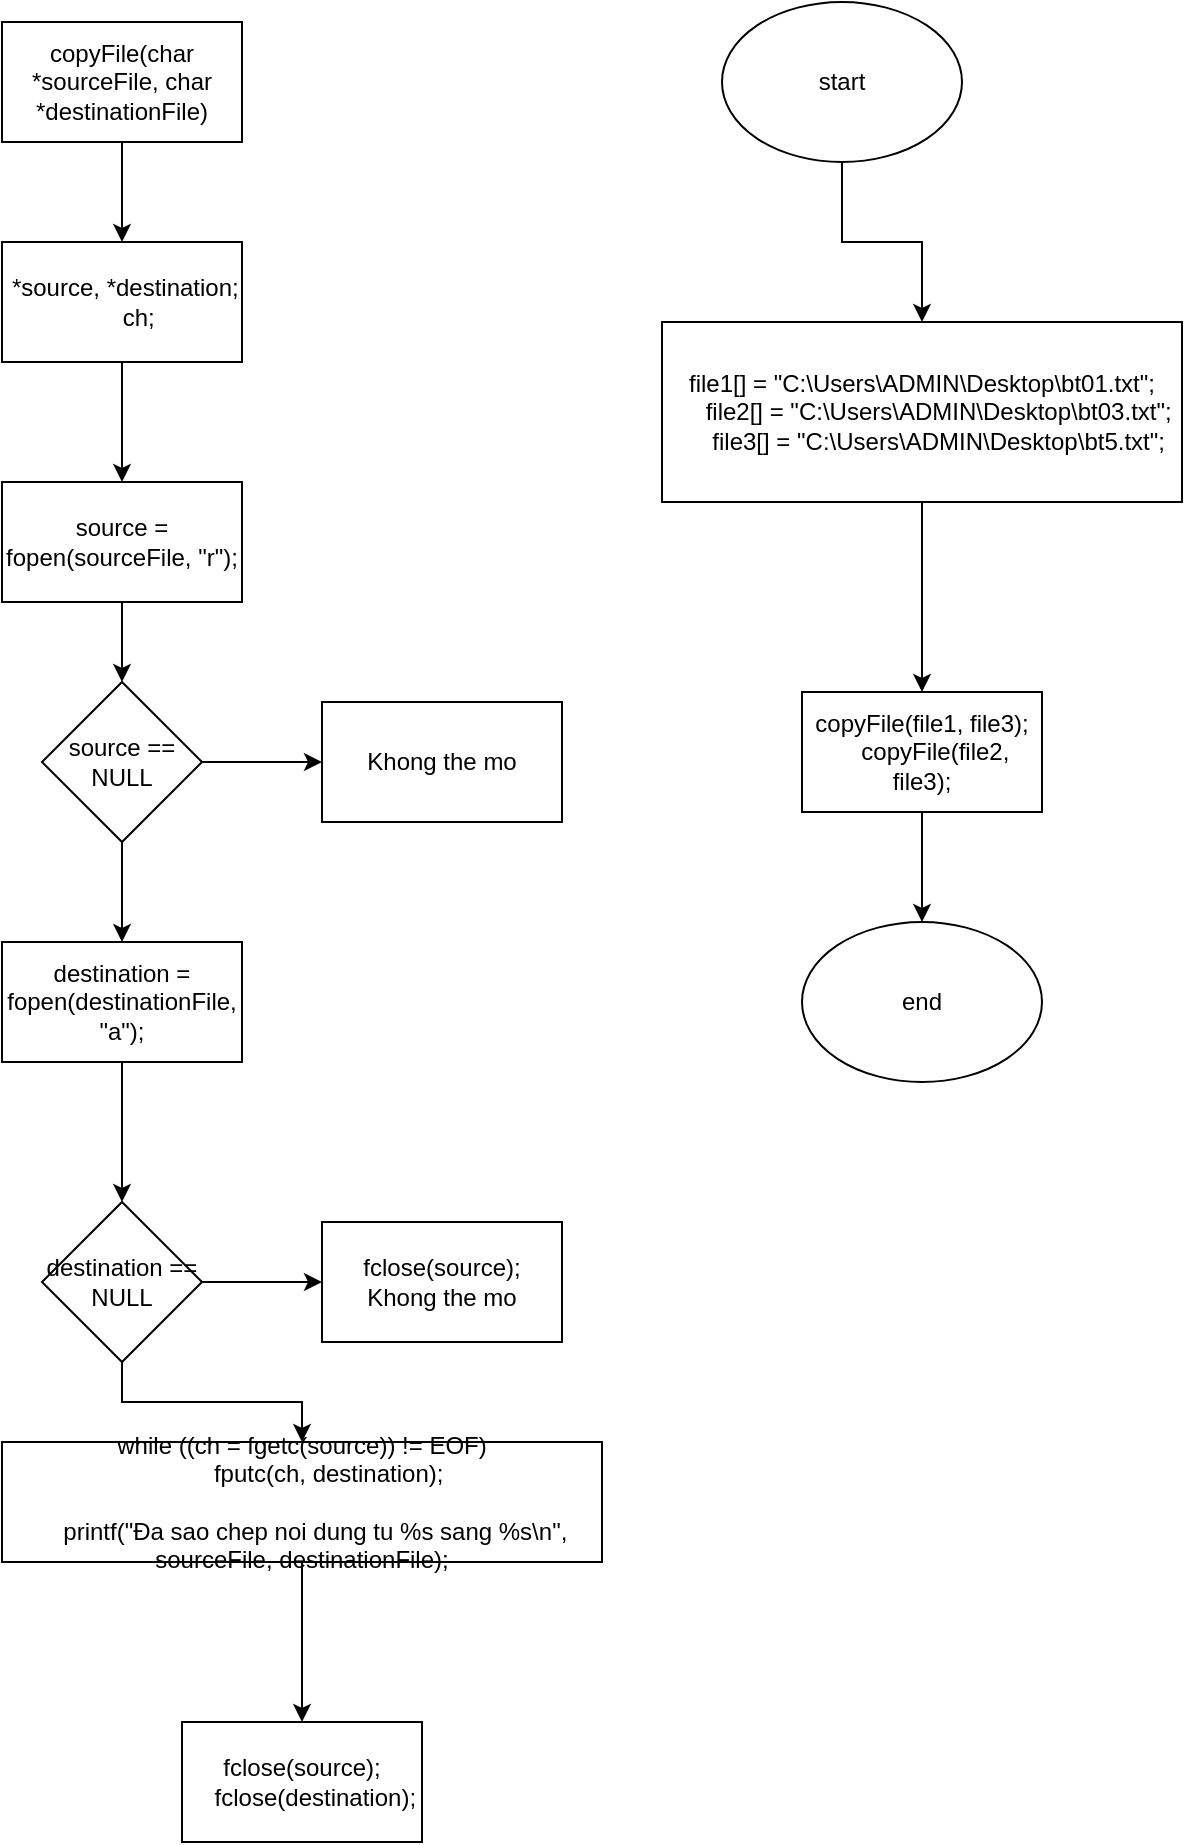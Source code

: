 <mxfile version="22.1.5" type="device">
  <diagram name="Page-1" id="PCEz8etpz5tmlVwOVNh3">
    <mxGraphModel dx="1242" dy="569" grid="1" gridSize="10" guides="1" tooltips="1" connect="1" arrows="1" fold="1" page="1" pageScale="1" pageWidth="850" pageHeight="1100" math="0" shadow="0">
      <root>
        <mxCell id="0" />
        <mxCell id="1" parent="0" />
        <mxCell id="9mMGJOt4Z8hb1-xZozmM-22" value="" style="edgeStyle=orthogonalEdgeStyle;rounded=0;orthogonalLoop=1;jettySize=auto;html=1;" edge="1" parent="1" source="9mMGJOt4Z8hb1-xZozmM-1" target="9mMGJOt4Z8hb1-xZozmM-21">
          <mxGeometry relative="1" as="geometry" />
        </mxCell>
        <mxCell id="9mMGJOt4Z8hb1-xZozmM-1" value="start" style="ellipse;whiteSpace=wrap;html=1;" vertex="1" parent="1">
          <mxGeometry x="530" y="70" width="120" height="80" as="geometry" />
        </mxCell>
        <mxCell id="9mMGJOt4Z8hb1-xZozmM-4" value="" style="edgeStyle=orthogonalEdgeStyle;rounded=0;orthogonalLoop=1;jettySize=auto;html=1;" edge="1" parent="1" source="9mMGJOt4Z8hb1-xZozmM-2" target="9mMGJOt4Z8hb1-xZozmM-3">
          <mxGeometry relative="1" as="geometry" />
        </mxCell>
        <mxCell id="9mMGJOt4Z8hb1-xZozmM-2" value="copyFile(char *sourceFile, char *destinationFile)" style="rounded=0;whiteSpace=wrap;html=1;" vertex="1" parent="1">
          <mxGeometry x="170" y="80" width="120" height="60" as="geometry" />
        </mxCell>
        <mxCell id="9mMGJOt4Z8hb1-xZozmM-6" value="" style="edgeStyle=orthogonalEdgeStyle;rounded=0;orthogonalLoop=1;jettySize=auto;html=1;" edge="1" parent="1" source="9mMGJOt4Z8hb1-xZozmM-3" target="9mMGJOt4Z8hb1-xZozmM-5">
          <mxGeometry relative="1" as="geometry" />
        </mxCell>
        <mxCell id="9mMGJOt4Z8hb1-xZozmM-3" value="&lt;div&gt;&amp;nbsp;*source, *destination;&lt;/div&gt;&lt;div&gt;&amp;nbsp; &amp;nbsp; &amp;nbsp;ch;&lt;/div&gt;" style="whiteSpace=wrap;html=1;rounded=0;" vertex="1" parent="1">
          <mxGeometry x="170" y="190" width="120" height="60" as="geometry" />
        </mxCell>
        <mxCell id="9mMGJOt4Z8hb1-xZozmM-8" value="" style="edgeStyle=orthogonalEdgeStyle;rounded=0;orthogonalLoop=1;jettySize=auto;html=1;" edge="1" parent="1" source="9mMGJOt4Z8hb1-xZozmM-5" target="9mMGJOt4Z8hb1-xZozmM-7">
          <mxGeometry relative="1" as="geometry" />
        </mxCell>
        <mxCell id="9mMGJOt4Z8hb1-xZozmM-5" value="source = fopen(sourceFile, &quot;r&quot;);" style="whiteSpace=wrap;html=1;rounded=0;" vertex="1" parent="1">
          <mxGeometry x="170" y="310" width="120" height="60" as="geometry" />
        </mxCell>
        <mxCell id="9mMGJOt4Z8hb1-xZozmM-10" value="" style="edgeStyle=orthogonalEdgeStyle;rounded=0;orthogonalLoop=1;jettySize=auto;html=1;" edge="1" parent="1" source="9mMGJOt4Z8hb1-xZozmM-7" target="9mMGJOt4Z8hb1-xZozmM-9">
          <mxGeometry relative="1" as="geometry" />
        </mxCell>
        <mxCell id="9mMGJOt4Z8hb1-xZozmM-12" value="" style="edgeStyle=orthogonalEdgeStyle;rounded=0;orthogonalLoop=1;jettySize=auto;html=1;" edge="1" parent="1" source="9mMGJOt4Z8hb1-xZozmM-7" target="9mMGJOt4Z8hb1-xZozmM-11">
          <mxGeometry relative="1" as="geometry" />
        </mxCell>
        <mxCell id="9mMGJOt4Z8hb1-xZozmM-7" value="source == NULL" style="rhombus;whiteSpace=wrap;html=1;rounded=0;" vertex="1" parent="1">
          <mxGeometry x="190" y="410" width="80" height="80" as="geometry" />
        </mxCell>
        <mxCell id="9mMGJOt4Z8hb1-xZozmM-9" value="Khong the mo" style="whiteSpace=wrap;html=1;rounded=0;" vertex="1" parent="1">
          <mxGeometry x="330" y="420" width="120" height="60" as="geometry" />
        </mxCell>
        <mxCell id="9mMGJOt4Z8hb1-xZozmM-14" value="" style="edgeStyle=orthogonalEdgeStyle;rounded=0;orthogonalLoop=1;jettySize=auto;html=1;" edge="1" parent="1" source="9mMGJOt4Z8hb1-xZozmM-11" target="9mMGJOt4Z8hb1-xZozmM-13">
          <mxGeometry relative="1" as="geometry" />
        </mxCell>
        <mxCell id="9mMGJOt4Z8hb1-xZozmM-11" value="destination = fopen(destinationFile, &quot;a&quot;);" style="whiteSpace=wrap;html=1;rounded=0;" vertex="1" parent="1">
          <mxGeometry x="170" y="540" width="120" height="60" as="geometry" />
        </mxCell>
        <mxCell id="9mMGJOt4Z8hb1-xZozmM-16" value="" style="edgeStyle=orthogonalEdgeStyle;rounded=0;orthogonalLoop=1;jettySize=auto;html=1;" edge="1" parent="1" source="9mMGJOt4Z8hb1-xZozmM-13" target="9mMGJOt4Z8hb1-xZozmM-15">
          <mxGeometry relative="1" as="geometry" />
        </mxCell>
        <mxCell id="9mMGJOt4Z8hb1-xZozmM-18" value="" style="edgeStyle=orthogonalEdgeStyle;rounded=0;orthogonalLoop=1;jettySize=auto;html=1;" edge="1" parent="1" source="9mMGJOt4Z8hb1-xZozmM-13" target="9mMGJOt4Z8hb1-xZozmM-17">
          <mxGeometry relative="1" as="geometry" />
        </mxCell>
        <mxCell id="9mMGJOt4Z8hb1-xZozmM-13" value="destination == NULL" style="rhombus;whiteSpace=wrap;html=1;rounded=0;" vertex="1" parent="1">
          <mxGeometry x="190" y="670" width="80" height="80" as="geometry" />
        </mxCell>
        <mxCell id="9mMGJOt4Z8hb1-xZozmM-15" value="fclose(source);&lt;br&gt;Khong the mo" style="whiteSpace=wrap;html=1;rounded=0;" vertex="1" parent="1">
          <mxGeometry x="330" y="680" width="120" height="60" as="geometry" />
        </mxCell>
        <mxCell id="9mMGJOt4Z8hb1-xZozmM-20" value="" style="edgeStyle=orthogonalEdgeStyle;rounded=0;orthogonalLoop=1;jettySize=auto;html=1;" edge="1" parent="1" source="9mMGJOt4Z8hb1-xZozmM-17" target="9mMGJOt4Z8hb1-xZozmM-19">
          <mxGeometry relative="1" as="geometry" />
        </mxCell>
        <mxCell id="9mMGJOt4Z8hb1-xZozmM-17" value="&lt;div&gt;while ((ch = fgetc(source)) != EOF)&lt;/div&gt;&lt;div&gt;&amp;nbsp; &amp;nbsp; &amp;nbsp; &amp;nbsp; fputc(ch, destination);&lt;/div&gt;&lt;div&gt;&lt;br&gt;&lt;/div&gt;&lt;div&gt;&amp;nbsp; &amp;nbsp; printf(&quot;Đa sao chep noi dung tu %s sang %s\n&quot;, sourceFile, destinationFile);&lt;/div&gt;" style="whiteSpace=wrap;html=1;rounded=0;" vertex="1" parent="1">
          <mxGeometry x="170" y="790" width="300" height="60" as="geometry" />
        </mxCell>
        <mxCell id="9mMGJOt4Z8hb1-xZozmM-19" value="&lt;div&gt;fclose(source);&lt;/div&gt;&lt;div&gt;&amp;nbsp; &amp;nbsp; fclose(destination);&lt;/div&gt;" style="whiteSpace=wrap;html=1;rounded=0;" vertex="1" parent="1">
          <mxGeometry x="260" y="930" width="120" height="60" as="geometry" />
        </mxCell>
        <mxCell id="9mMGJOt4Z8hb1-xZozmM-24" value="" style="edgeStyle=orthogonalEdgeStyle;rounded=0;orthogonalLoop=1;jettySize=auto;html=1;" edge="1" parent="1" source="9mMGJOt4Z8hb1-xZozmM-21" target="9mMGJOt4Z8hb1-xZozmM-23">
          <mxGeometry relative="1" as="geometry" />
        </mxCell>
        <mxCell id="9mMGJOt4Z8hb1-xZozmM-21" value="&lt;div&gt;file1[] = &quot;C:\\Users\\ADMIN\\Desktop\\bt01.txt&quot;;&lt;/div&gt;&lt;div&gt;&amp;nbsp; &amp;nbsp; &amp;nbsp;file2[] = &quot;C:\\Users\\ADMIN\\Desktop\\bt03.txt&quot;;&lt;/div&gt;&lt;div&gt;&amp;nbsp; &amp;nbsp; &amp;nbsp;file3[] = &quot;C:\\Users\\ADMIN\\Desktop\\bt5.txt&quot;;&lt;/div&gt;" style="whiteSpace=wrap;html=1;" vertex="1" parent="1">
          <mxGeometry x="500" y="230" width="260" height="90" as="geometry" />
        </mxCell>
        <mxCell id="9mMGJOt4Z8hb1-xZozmM-27" style="edgeStyle=orthogonalEdgeStyle;rounded=0;orthogonalLoop=1;jettySize=auto;html=1;exitX=0.5;exitY=1;exitDx=0;exitDy=0;entryX=0.5;entryY=0;entryDx=0;entryDy=0;" edge="1" parent="1" source="9mMGJOt4Z8hb1-xZozmM-23" target="9mMGJOt4Z8hb1-xZozmM-26">
          <mxGeometry relative="1" as="geometry" />
        </mxCell>
        <mxCell id="9mMGJOt4Z8hb1-xZozmM-23" value="&lt;div&gt;copyFile(file1, file3);&lt;/div&gt;&lt;div&gt;&amp;nbsp; &amp;nbsp; copyFile(file2, file3);&lt;/div&gt;" style="whiteSpace=wrap;html=1;" vertex="1" parent="1">
          <mxGeometry x="570" y="415" width="120" height="60" as="geometry" />
        </mxCell>
        <mxCell id="9mMGJOt4Z8hb1-xZozmM-26" value="end" style="ellipse;whiteSpace=wrap;html=1;" vertex="1" parent="1">
          <mxGeometry x="570" y="530" width="120" height="80" as="geometry" />
        </mxCell>
      </root>
    </mxGraphModel>
  </diagram>
</mxfile>
